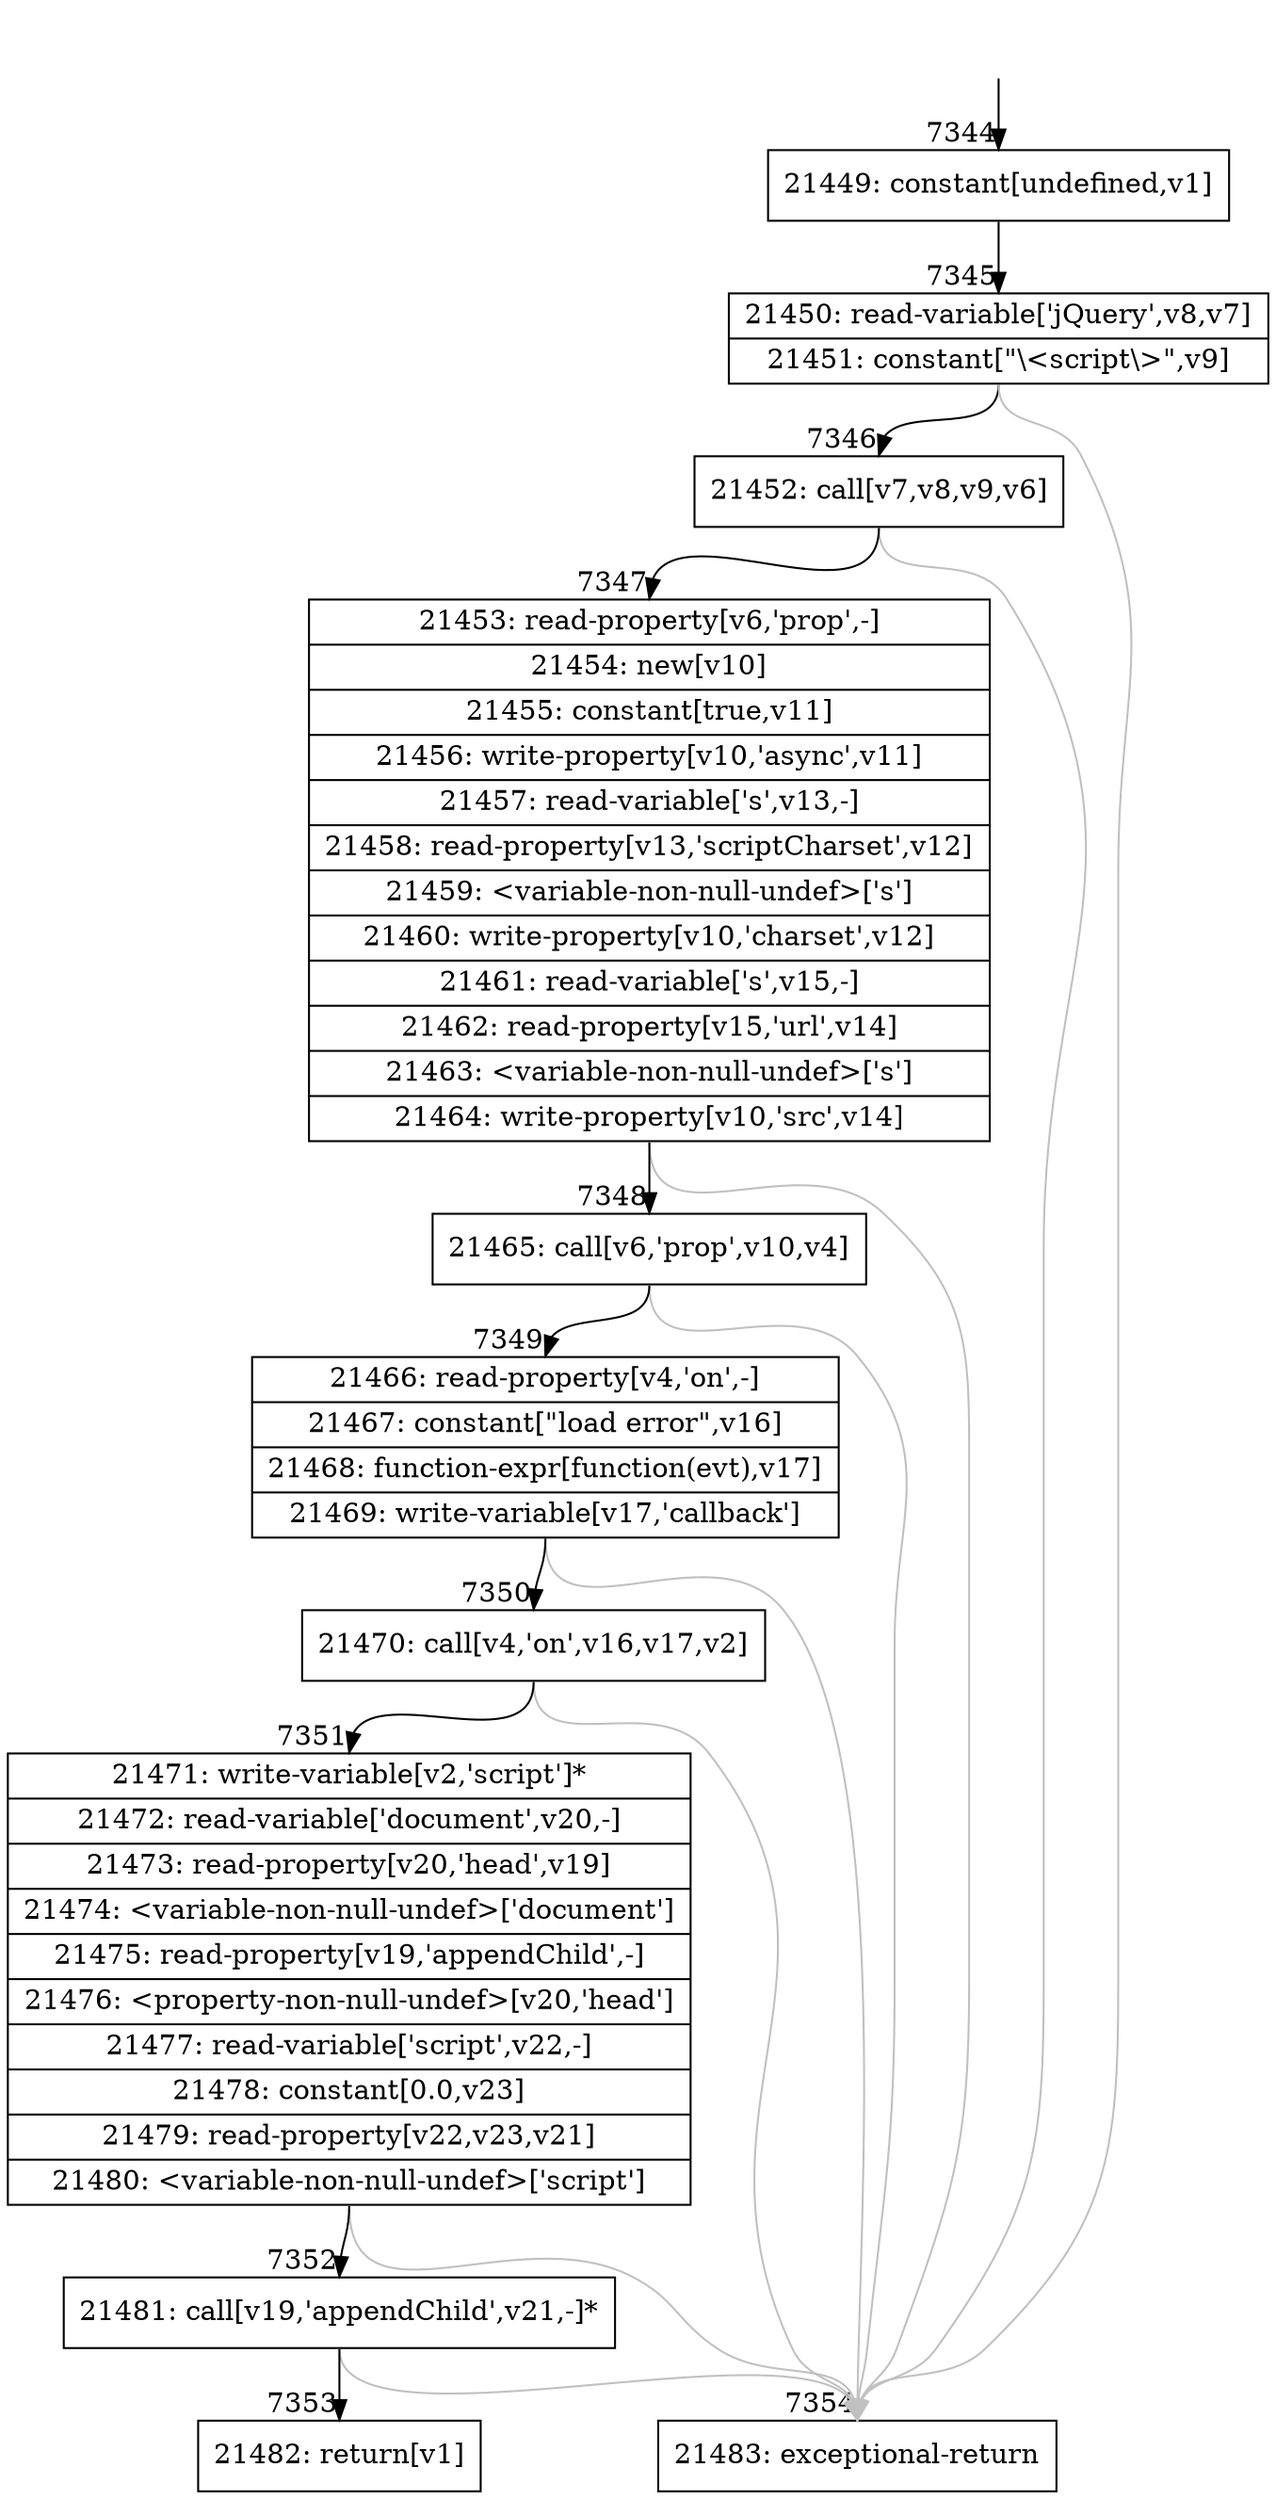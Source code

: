 digraph {
rankdir="TD"
BB_entry471[shape=none,label=""];
BB_entry471 -> BB7344 [tailport=s, headport=n, headlabel="    7344"]
BB7344 [shape=record label="{21449: constant[undefined,v1]}" ] 
BB7344 -> BB7345 [tailport=s, headport=n, headlabel="      7345"]
BB7345 [shape=record label="{21450: read-variable['jQuery',v8,v7]|21451: constant[\"\\\<script\\\>\",v9]}" ] 
BB7345 -> BB7346 [tailport=s, headport=n, headlabel="      7346"]
BB7345 -> BB7354 [tailport=s, headport=n, color=gray, headlabel="      7354"]
BB7346 [shape=record label="{21452: call[v7,v8,v9,v6]}" ] 
BB7346 -> BB7347 [tailport=s, headport=n, headlabel="      7347"]
BB7346 -> BB7354 [tailport=s, headport=n, color=gray]
BB7347 [shape=record label="{21453: read-property[v6,'prop',-]|21454: new[v10]|21455: constant[true,v11]|21456: write-property[v10,'async',v11]|21457: read-variable['s',v13,-]|21458: read-property[v13,'scriptCharset',v12]|21459: \<variable-non-null-undef\>['s']|21460: write-property[v10,'charset',v12]|21461: read-variable['s',v15,-]|21462: read-property[v15,'url',v14]|21463: \<variable-non-null-undef\>['s']|21464: write-property[v10,'src',v14]}" ] 
BB7347 -> BB7348 [tailport=s, headport=n, headlabel="      7348"]
BB7347 -> BB7354 [tailport=s, headport=n, color=gray]
BB7348 [shape=record label="{21465: call[v6,'prop',v10,v4]}" ] 
BB7348 -> BB7349 [tailport=s, headport=n, headlabel="      7349"]
BB7348 -> BB7354 [tailport=s, headport=n, color=gray]
BB7349 [shape=record label="{21466: read-property[v4,'on',-]|21467: constant[\"load error\",v16]|21468: function-expr[function(evt),v17]|21469: write-variable[v17,'callback']}" ] 
BB7349 -> BB7350 [tailport=s, headport=n, headlabel="      7350"]
BB7349 -> BB7354 [tailport=s, headport=n, color=gray]
BB7350 [shape=record label="{21470: call[v4,'on',v16,v17,v2]}" ] 
BB7350 -> BB7351 [tailport=s, headport=n, headlabel="      7351"]
BB7350 -> BB7354 [tailport=s, headport=n, color=gray]
BB7351 [shape=record label="{21471: write-variable[v2,'script']*|21472: read-variable['document',v20,-]|21473: read-property[v20,'head',v19]|21474: \<variable-non-null-undef\>['document']|21475: read-property[v19,'appendChild',-]|21476: \<property-non-null-undef\>[v20,'head']|21477: read-variable['script',v22,-]|21478: constant[0.0,v23]|21479: read-property[v22,v23,v21]|21480: \<variable-non-null-undef\>['script']}" ] 
BB7351 -> BB7352 [tailport=s, headport=n, headlabel="      7352"]
BB7351 -> BB7354 [tailport=s, headport=n, color=gray]
BB7352 [shape=record label="{21481: call[v19,'appendChild',v21,-]*}" ] 
BB7352 -> BB7353 [tailport=s, headport=n, headlabel="      7353"]
BB7352 -> BB7354 [tailport=s, headport=n, color=gray]
BB7353 [shape=record label="{21482: return[v1]}" ] 
BB7354 [shape=record label="{21483: exceptional-return}" ] 
}
